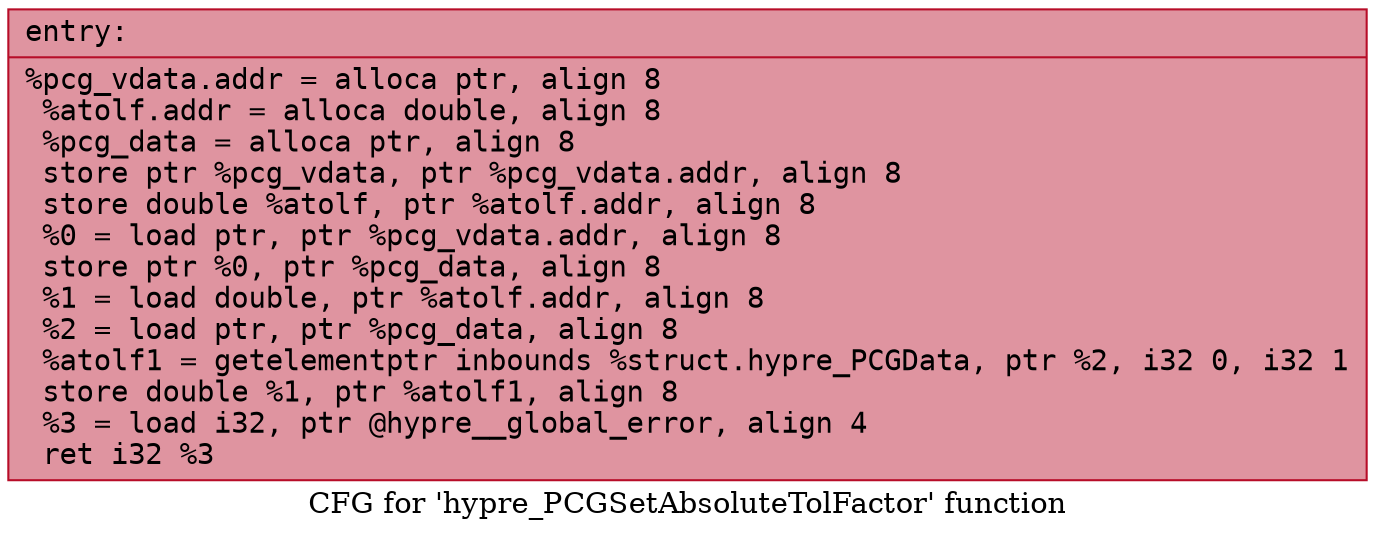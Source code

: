 digraph "CFG for 'hypre_PCGSetAbsoluteTolFactor' function" {
	label="CFG for 'hypre_PCGSetAbsoluteTolFactor' function";

	Node0x55706164b7e0 [shape=record,color="#b70d28ff", style=filled, fillcolor="#b70d2870" fontname="Courier",label="{entry:\l|  %pcg_vdata.addr = alloca ptr, align 8\l  %atolf.addr = alloca double, align 8\l  %pcg_data = alloca ptr, align 8\l  store ptr %pcg_vdata, ptr %pcg_vdata.addr, align 8\l  store double %atolf, ptr %atolf.addr, align 8\l  %0 = load ptr, ptr %pcg_vdata.addr, align 8\l  store ptr %0, ptr %pcg_data, align 8\l  %1 = load double, ptr %atolf.addr, align 8\l  %2 = load ptr, ptr %pcg_data, align 8\l  %atolf1 = getelementptr inbounds %struct.hypre_PCGData, ptr %2, i32 0, i32 1\l  store double %1, ptr %atolf1, align 8\l  %3 = load i32, ptr @hypre__global_error, align 4\l  ret i32 %3\l}"];
}
